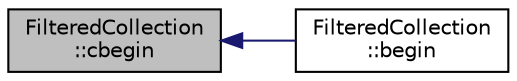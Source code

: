 digraph "FilteredCollection::cbegin"
{
 // INTERACTIVE_SVG=YES
  edge [fontname="Helvetica",fontsize="10",labelfontname="Helvetica",labelfontsize="10"];
  node [fontname="Helvetica",fontsize="10",shape=record];
  rankdir="LR";
  Node13 [label="FilteredCollection\l::cbegin",height=0.2,width=0.4,color="black", fillcolor="grey75", style="filled", fontcolor="black"];
  Node13 -> Node14 [dir="back",color="midnightblue",fontsize="10",style="solid",fontname="Helvetica"];
  Node14 [label="FilteredCollection\l::begin",height=0.2,width=0.4,color="black", fillcolor="white", style="filled",URL="$class_filtered_collection.html#a7ff366d577365b84c947da90a605d66a"];
}
